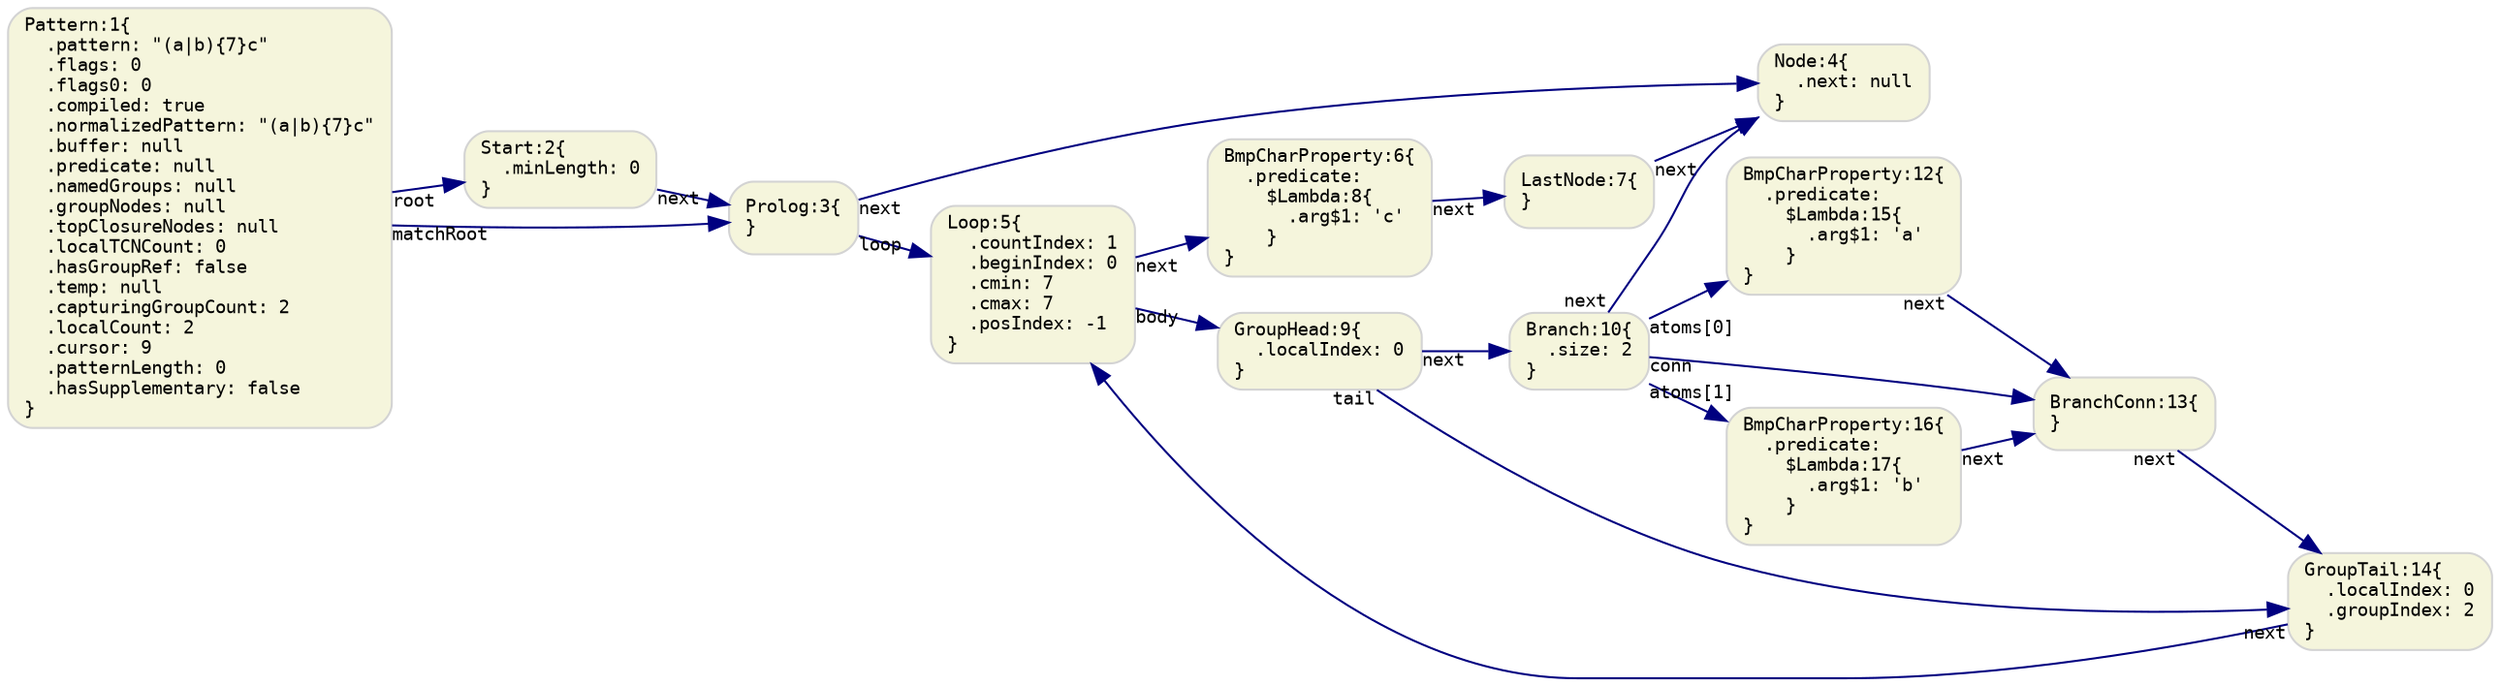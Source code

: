 digraph G {
  rankdir=LR;
  graph [fontname="Monospace", fontsize="11"]

  // default nodes
  node [fontname="Monospace", fontsize="9", shape="box", style="rounded,filled", color="LightGray", fillcolor="Beige"]
  1[ label="Pattern:1\{\l  .pattern: \"(a|b)\{7\}c\"\l  .flags: 0\l  .flags0: 0\l  .compiled: true\l  .normalizedPattern: \"(a|b)\{7\}c\"\l  .buffer: null\l  .predicate: null\l  .namedGroups: null\l  .groupNodes: null\l  .topClosureNodes: null\l  .localTCNCount: 0\l  .hasGroupRef: false\l  .temp: null\l  .capturingGroupCount: 2\l  .localCount: 2\l  .cursor: 9\l  .patternLength: 0\l  .hasSupplementary: false\l\}\l" ]
  2[ label="Start:2\{\l  .minLength: 0\l\}\l" ]
  3[ label="Prolog:3\{\l\}\l" ]
  4[ label="Node:4\{\l  .next: null\l\}\l" ]
  5[ label="Loop:5\{\l  .countIndex: 1\l  .beginIndex: 0\l  .cmin: 7\l  .cmax: 7\l  .posIndex: -1\l\}\l" ]
  6[ label="BmpCharProperty:6\{\l  .predicate:\l    $Lambda:8\{\l      .arg$1: 'c'\l    \}\l\}\l" ]
  7[ label="LastNode:7\{\l\}\l" ]
  9[ label="GroupHead:9\{\l  .localIndex: 0\l\}\l" ]
  10[ label="Branch:10\{\l  .size: 2\l\}\l" ]
  12[ label="BmpCharProperty:12\{\l  .predicate:\l    $Lambda:15\{\l      .arg$1: 'a'\l    \}\l\}\l" ]
  13[ label="BranchConn:13\{\l\}\l" ]
  14[ label="GroupTail:14\{\l  .localIndex: 0\l  .groupIndex: 2\l\}\l" ]
  16[ label="BmpCharProperty:16\{\l  .predicate:\l    $Lambda:17\{\l      .arg$1: 'b'\l    \}\l\}\l" ]

  // default edges
  edge [fontname="Monospace", fontsize="9", color="Navy"]
  3 -> 4 [ label="",  taillabel="next" ]
  7 -> 4 [ label="",  taillabel="next" ]
  6 -> 7 [ label="",  taillabel="next" ]
  5 -> 6 [ label="",  taillabel="next" ]
  10 -> 4 [ label="",  taillabel="next" ]
  14 -> 5 [ label="",  taillabel="next" ]
  13 -> 14 [ label="",  taillabel="next" ]
  12 -> 13 [ label="",  taillabel="next" ]
  10 -> 12 [ label="",  taillabel="atoms[0]" ]
  16 -> 13 [ label="",  taillabel="next" ]
  10 -> 16 [ label="",  taillabel="atoms[1]" ]
  10 -> 13 [ label="",  taillabel="conn" ]
  9 -> 10 [ label="",  taillabel="next" ]
  9 -> 14 [ label="",  taillabel="tail" ]
  5 -> 9 [ label="",  taillabel="body" ]
  3 -> 5 [ label="",  taillabel="loop" ]
  2 -> 3 [ label="",  taillabel="next" ]
  1 -> 2 [ label="",  taillabel="root" ]
  1 -> 3 [ label="",  taillabel="matchRoot" ]
}
